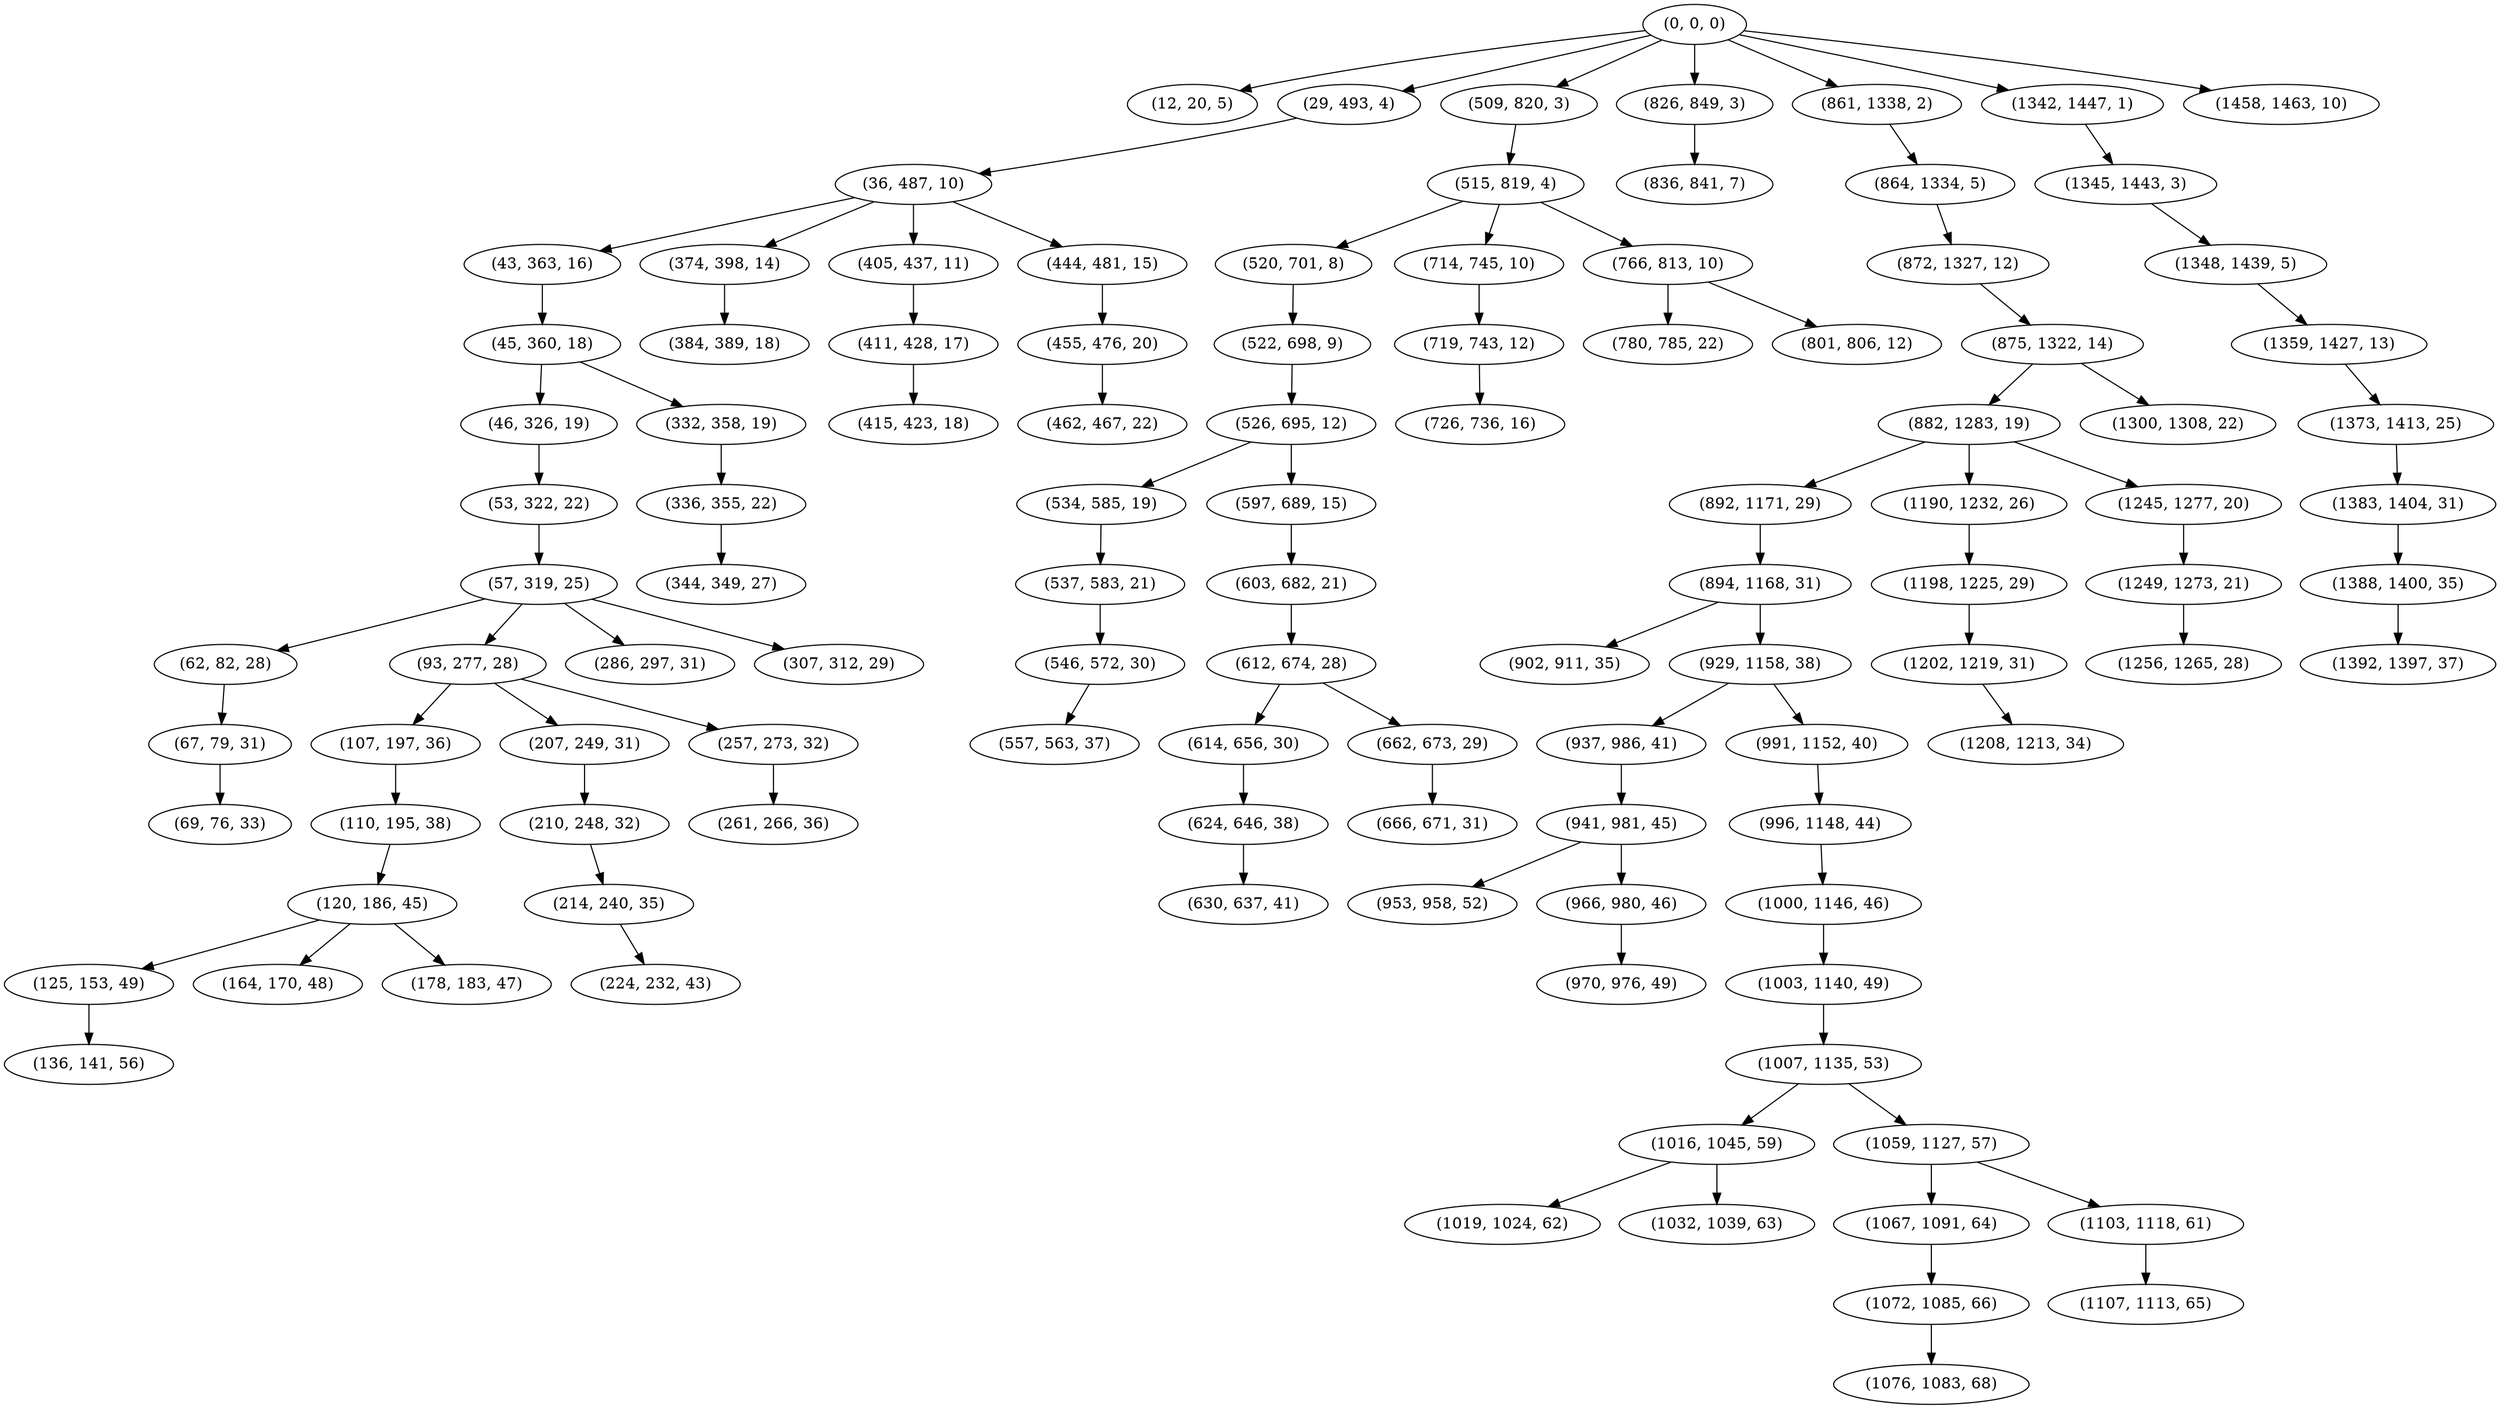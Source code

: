 digraph tree {
    "(0, 0, 0)";
    "(12, 20, 5)";
    "(29, 493, 4)";
    "(36, 487, 10)";
    "(43, 363, 16)";
    "(45, 360, 18)";
    "(46, 326, 19)";
    "(53, 322, 22)";
    "(57, 319, 25)";
    "(62, 82, 28)";
    "(67, 79, 31)";
    "(69, 76, 33)";
    "(93, 277, 28)";
    "(107, 197, 36)";
    "(110, 195, 38)";
    "(120, 186, 45)";
    "(125, 153, 49)";
    "(136, 141, 56)";
    "(164, 170, 48)";
    "(178, 183, 47)";
    "(207, 249, 31)";
    "(210, 248, 32)";
    "(214, 240, 35)";
    "(224, 232, 43)";
    "(257, 273, 32)";
    "(261, 266, 36)";
    "(286, 297, 31)";
    "(307, 312, 29)";
    "(332, 358, 19)";
    "(336, 355, 22)";
    "(344, 349, 27)";
    "(374, 398, 14)";
    "(384, 389, 18)";
    "(405, 437, 11)";
    "(411, 428, 17)";
    "(415, 423, 18)";
    "(444, 481, 15)";
    "(455, 476, 20)";
    "(462, 467, 22)";
    "(509, 820, 3)";
    "(515, 819, 4)";
    "(520, 701, 8)";
    "(522, 698, 9)";
    "(526, 695, 12)";
    "(534, 585, 19)";
    "(537, 583, 21)";
    "(546, 572, 30)";
    "(557, 563, 37)";
    "(597, 689, 15)";
    "(603, 682, 21)";
    "(612, 674, 28)";
    "(614, 656, 30)";
    "(624, 646, 38)";
    "(630, 637, 41)";
    "(662, 673, 29)";
    "(666, 671, 31)";
    "(714, 745, 10)";
    "(719, 743, 12)";
    "(726, 736, 16)";
    "(766, 813, 10)";
    "(780, 785, 22)";
    "(801, 806, 12)";
    "(826, 849, 3)";
    "(836, 841, 7)";
    "(861, 1338, 2)";
    "(864, 1334, 5)";
    "(872, 1327, 12)";
    "(875, 1322, 14)";
    "(882, 1283, 19)";
    "(892, 1171, 29)";
    "(894, 1168, 31)";
    "(902, 911, 35)";
    "(929, 1158, 38)";
    "(937, 986, 41)";
    "(941, 981, 45)";
    "(953, 958, 52)";
    "(966, 980, 46)";
    "(970, 976, 49)";
    "(991, 1152, 40)";
    "(996, 1148, 44)";
    "(1000, 1146, 46)";
    "(1003, 1140, 49)";
    "(1007, 1135, 53)";
    "(1016, 1045, 59)";
    "(1019, 1024, 62)";
    "(1032, 1039, 63)";
    "(1059, 1127, 57)";
    "(1067, 1091, 64)";
    "(1072, 1085, 66)";
    "(1076, 1083, 68)";
    "(1103, 1118, 61)";
    "(1107, 1113, 65)";
    "(1190, 1232, 26)";
    "(1198, 1225, 29)";
    "(1202, 1219, 31)";
    "(1208, 1213, 34)";
    "(1245, 1277, 20)";
    "(1249, 1273, 21)";
    "(1256, 1265, 28)";
    "(1300, 1308, 22)";
    "(1342, 1447, 1)";
    "(1345, 1443, 3)";
    "(1348, 1439, 5)";
    "(1359, 1427, 13)";
    "(1373, 1413, 25)";
    "(1383, 1404, 31)";
    "(1388, 1400, 35)";
    "(1392, 1397, 37)";
    "(1458, 1463, 10)";
    "(0, 0, 0)" -> "(12, 20, 5)";
    "(0, 0, 0)" -> "(29, 493, 4)";
    "(0, 0, 0)" -> "(509, 820, 3)";
    "(0, 0, 0)" -> "(826, 849, 3)";
    "(0, 0, 0)" -> "(861, 1338, 2)";
    "(0, 0, 0)" -> "(1342, 1447, 1)";
    "(0, 0, 0)" -> "(1458, 1463, 10)";
    "(29, 493, 4)" -> "(36, 487, 10)";
    "(36, 487, 10)" -> "(43, 363, 16)";
    "(36, 487, 10)" -> "(374, 398, 14)";
    "(36, 487, 10)" -> "(405, 437, 11)";
    "(36, 487, 10)" -> "(444, 481, 15)";
    "(43, 363, 16)" -> "(45, 360, 18)";
    "(45, 360, 18)" -> "(46, 326, 19)";
    "(45, 360, 18)" -> "(332, 358, 19)";
    "(46, 326, 19)" -> "(53, 322, 22)";
    "(53, 322, 22)" -> "(57, 319, 25)";
    "(57, 319, 25)" -> "(62, 82, 28)";
    "(57, 319, 25)" -> "(93, 277, 28)";
    "(57, 319, 25)" -> "(286, 297, 31)";
    "(57, 319, 25)" -> "(307, 312, 29)";
    "(62, 82, 28)" -> "(67, 79, 31)";
    "(67, 79, 31)" -> "(69, 76, 33)";
    "(93, 277, 28)" -> "(107, 197, 36)";
    "(93, 277, 28)" -> "(207, 249, 31)";
    "(93, 277, 28)" -> "(257, 273, 32)";
    "(107, 197, 36)" -> "(110, 195, 38)";
    "(110, 195, 38)" -> "(120, 186, 45)";
    "(120, 186, 45)" -> "(125, 153, 49)";
    "(120, 186, 45)" -> "(164, 170, 48)";
    "(120, 186, 45)" -> "(178, 183, 47)";
    "(125, 153, 49)" -> "(136, 141, 56)";
    "(207, 249, 31)" -> "(210, 248, 32)";
    "(210, 248, 32)" -> "(214, 240, 35)";
    "(214, 240, 35)" -> "(224, 232, 43)";
    "(257, 273, 32)" -> "(261, 266, 36)";
    "(332, 358, 19)" -> "(336, 355, 22)";
    "(336, 355, 22)" -> "(344, 349, 27)";
    "(374, 398, 14)" -> "(384, 389, 18)";
    "(405, 437, 11)" -> "(411, 428, 17)";
    "(411, 428, 17)" -> "(415, 423, 18)";
    "(444, 481, 15)" -> "(455, 476, 20)";
    "(455, 476, 20)" -> "(462, 467, 22)";
    "(509, 820, 3)" -> "(515, 819, 4)";
    "(515, 819, 4)" -> "(520, 701, 8)";
    "(515, 819, 4)" -> "(714, 745, 10)";
    "(515, 819, 4)" -> "(766, 813, 10)";
    "(520, 701, 8)" -> "(522, 698, 9)";
    "(522, 698, 9)" -> "(526, 695, 12)";
    "(526, 695, 12)" -> "(534, 585, 19)";
    "(526, 695, 12)" -> "(597, 689, 15)";
    "(534, 585, 19)" -> "(537, 583, 21)";
    "(537, 583, 21)" -> "(546, 572, 30)";
    "(546, 572, 30)" -> "(557, 563, 37)";
    "(597, 689, 15)" -> "(603, 682, 21)";
    "(603, 682, 21)" -> "(612, 674, 28)";
    "(612, 674, 28)" -> "(614, 656, 30)";
    "(612, 674, 28)" -> "(662, 673, 29)";
    "(614, 656, 30)" -> "(624, 646, 38)";
    "(624, 646, 38)" -> "(630, 637, 41)";
    "(662, 673, 29)" -> "(666, 671, 31)";
    "(714, 745, 10)" -> "(719, 743, 12)";
    "(719, 743, 12)" -> "(726, 736, 16)";
    "(766, 813, 10)" -> "(780, 785, 22)";
    "(766, 813, 10)" -> "(801, 806, 12)";
    "(826, 849, 3)" -> "(836, 841, 7)";
    "(861, 1338, 2)" -> "(864, 1334, 5)";
    "(864, 1334, 5)" -> "(872, 1327, 12)";
    "(872, 1327, 12)" -> "(875, 1322, 14)";
    "(875, 1322, 14)" -> "(882, 1283, 19)";
    "(875, 1322, 14)" -> "(1300, 1308, 22)";
    "(882, 1283, 19)" -> "(892, 1171, 29)";
    "(882, 1283, 19)" -> "(1190, 1232, 26)";
    "(882, 1283, 19)" -> "(1245, 1277, 20)";
    "(892, 1171, 29)" -> "(894, 1168, 31)";
    "(894, 1168, 31)" -> "(902, 911, 35)";
    "(894, 1168, 31)" -> "(929, 1158, 38)";
    "(929, 1158, 38)" -> "(937, 986, 41)";
    "(929, 1158, 38)" -> "(991, 1152, 40)";
    "(937, 986, 41)" -> "(941, 981, 45)";
    "(941, 981, 45)" -> "(953, 958, 52)";
    "(941, 981, 45)" -> "(966, 980, 46)";
    "(966, 980, 46)" -> "(970, 976, 49)";
    "(991, 1152, 40)" -> "(996, 1148, 44)";
    "(996, 1148, 44)" -> "(1000, 1146, 46)";
    "(1000, 1146, 46)" -> "(1003, 1140, 49)";
    "(1003, 1140, 49)" -> "(1007, 1135, 53)";
    "(1007, 1135, 53)" -> "(1016, 1045, 59)";
    "(1007, 1135, 53)" -> "(1059, 1127, 57)";
    "(1016, 1045, 59)" -> "(1019, 1024, 62)";
    "(1016, 1045, 59)" -> "(1032, 1039, 63)";
    "(1059, 1127, 57)" -> "(1067, 1091, 64)";
    "(1059, 1127, 57)" -> "(1103, 1118, 61)";
    "(1067, 1091, 64)" -> "(1072, 1085, 66)";
    "(1072, 1085, 66)" -> "(1076, 1083, 68)";
    "(1103, 1118, 61)" -> "(1107, 1113, 65)";
    "(1190, 1232, 26)" -> "(1198, 1225, 29)";
    "(1198, 1225, 29)" -> "(1202, 1219, 31)";
    "(1202, 1219, 31)" -> "(1208, 1213, 34)";
    "(1245, 1277, 20)" -> "(1249, 1273, 21)";
    "(1249, 1273, 21)" -> "(1256, 1265, 28)";
    "(1342, 1447, 1)" -> "(1345, 1443, 3)";
    "(1345, 1443, 3)" -> "(1348, 1439, 5)";
    "(1348, 1439, 5)" -> "(1359, 1427, 13)";
    "(1359, 1427, 13)" -> "(1373, 1413, 25)";
    "(1373, 1413, 25)" -> "(1383, 1404, 31)";
    "(1383, 1404, 31)" -> "(1388, 1400, 35)";
    "(1388, 1400, 35)" -> "(1392, 1397, 37)";
}
